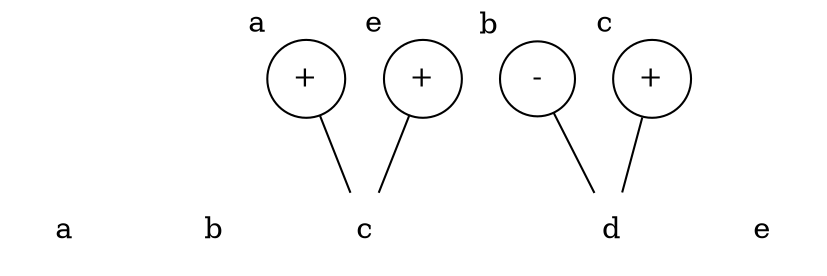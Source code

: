 graph g {
  a [label="a", shape="none"]
  b [label="b", shape="none"]
  c [label="c", shape="none"]
  0 [label="+", xlabel="a", shape="circle"]
  d [label="d", shape="none"]
  1 [label="-", xlabel="b", shape="circle"]
  2 [label="+", xlabel="c", shape="circle"]
  e [label="e", shape="none"]
  3 [label="+", xlabel="e", shape="circle"]
  0 -- c
  1 -- d
  2 -- d
  3 -- c
  {rank=sink a b c d e }
}

